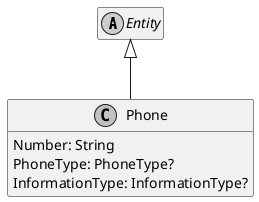 ﻿@startuml
hide empty members
skinparam monochrome true
skinparam backgroundcolor transparent

abstract class Entity {
}

Entity <|-- Phone

class Phone {
    Number: String
    PhoneType: PhoneType?
    InformationType: InformationType?
}

@enduml

